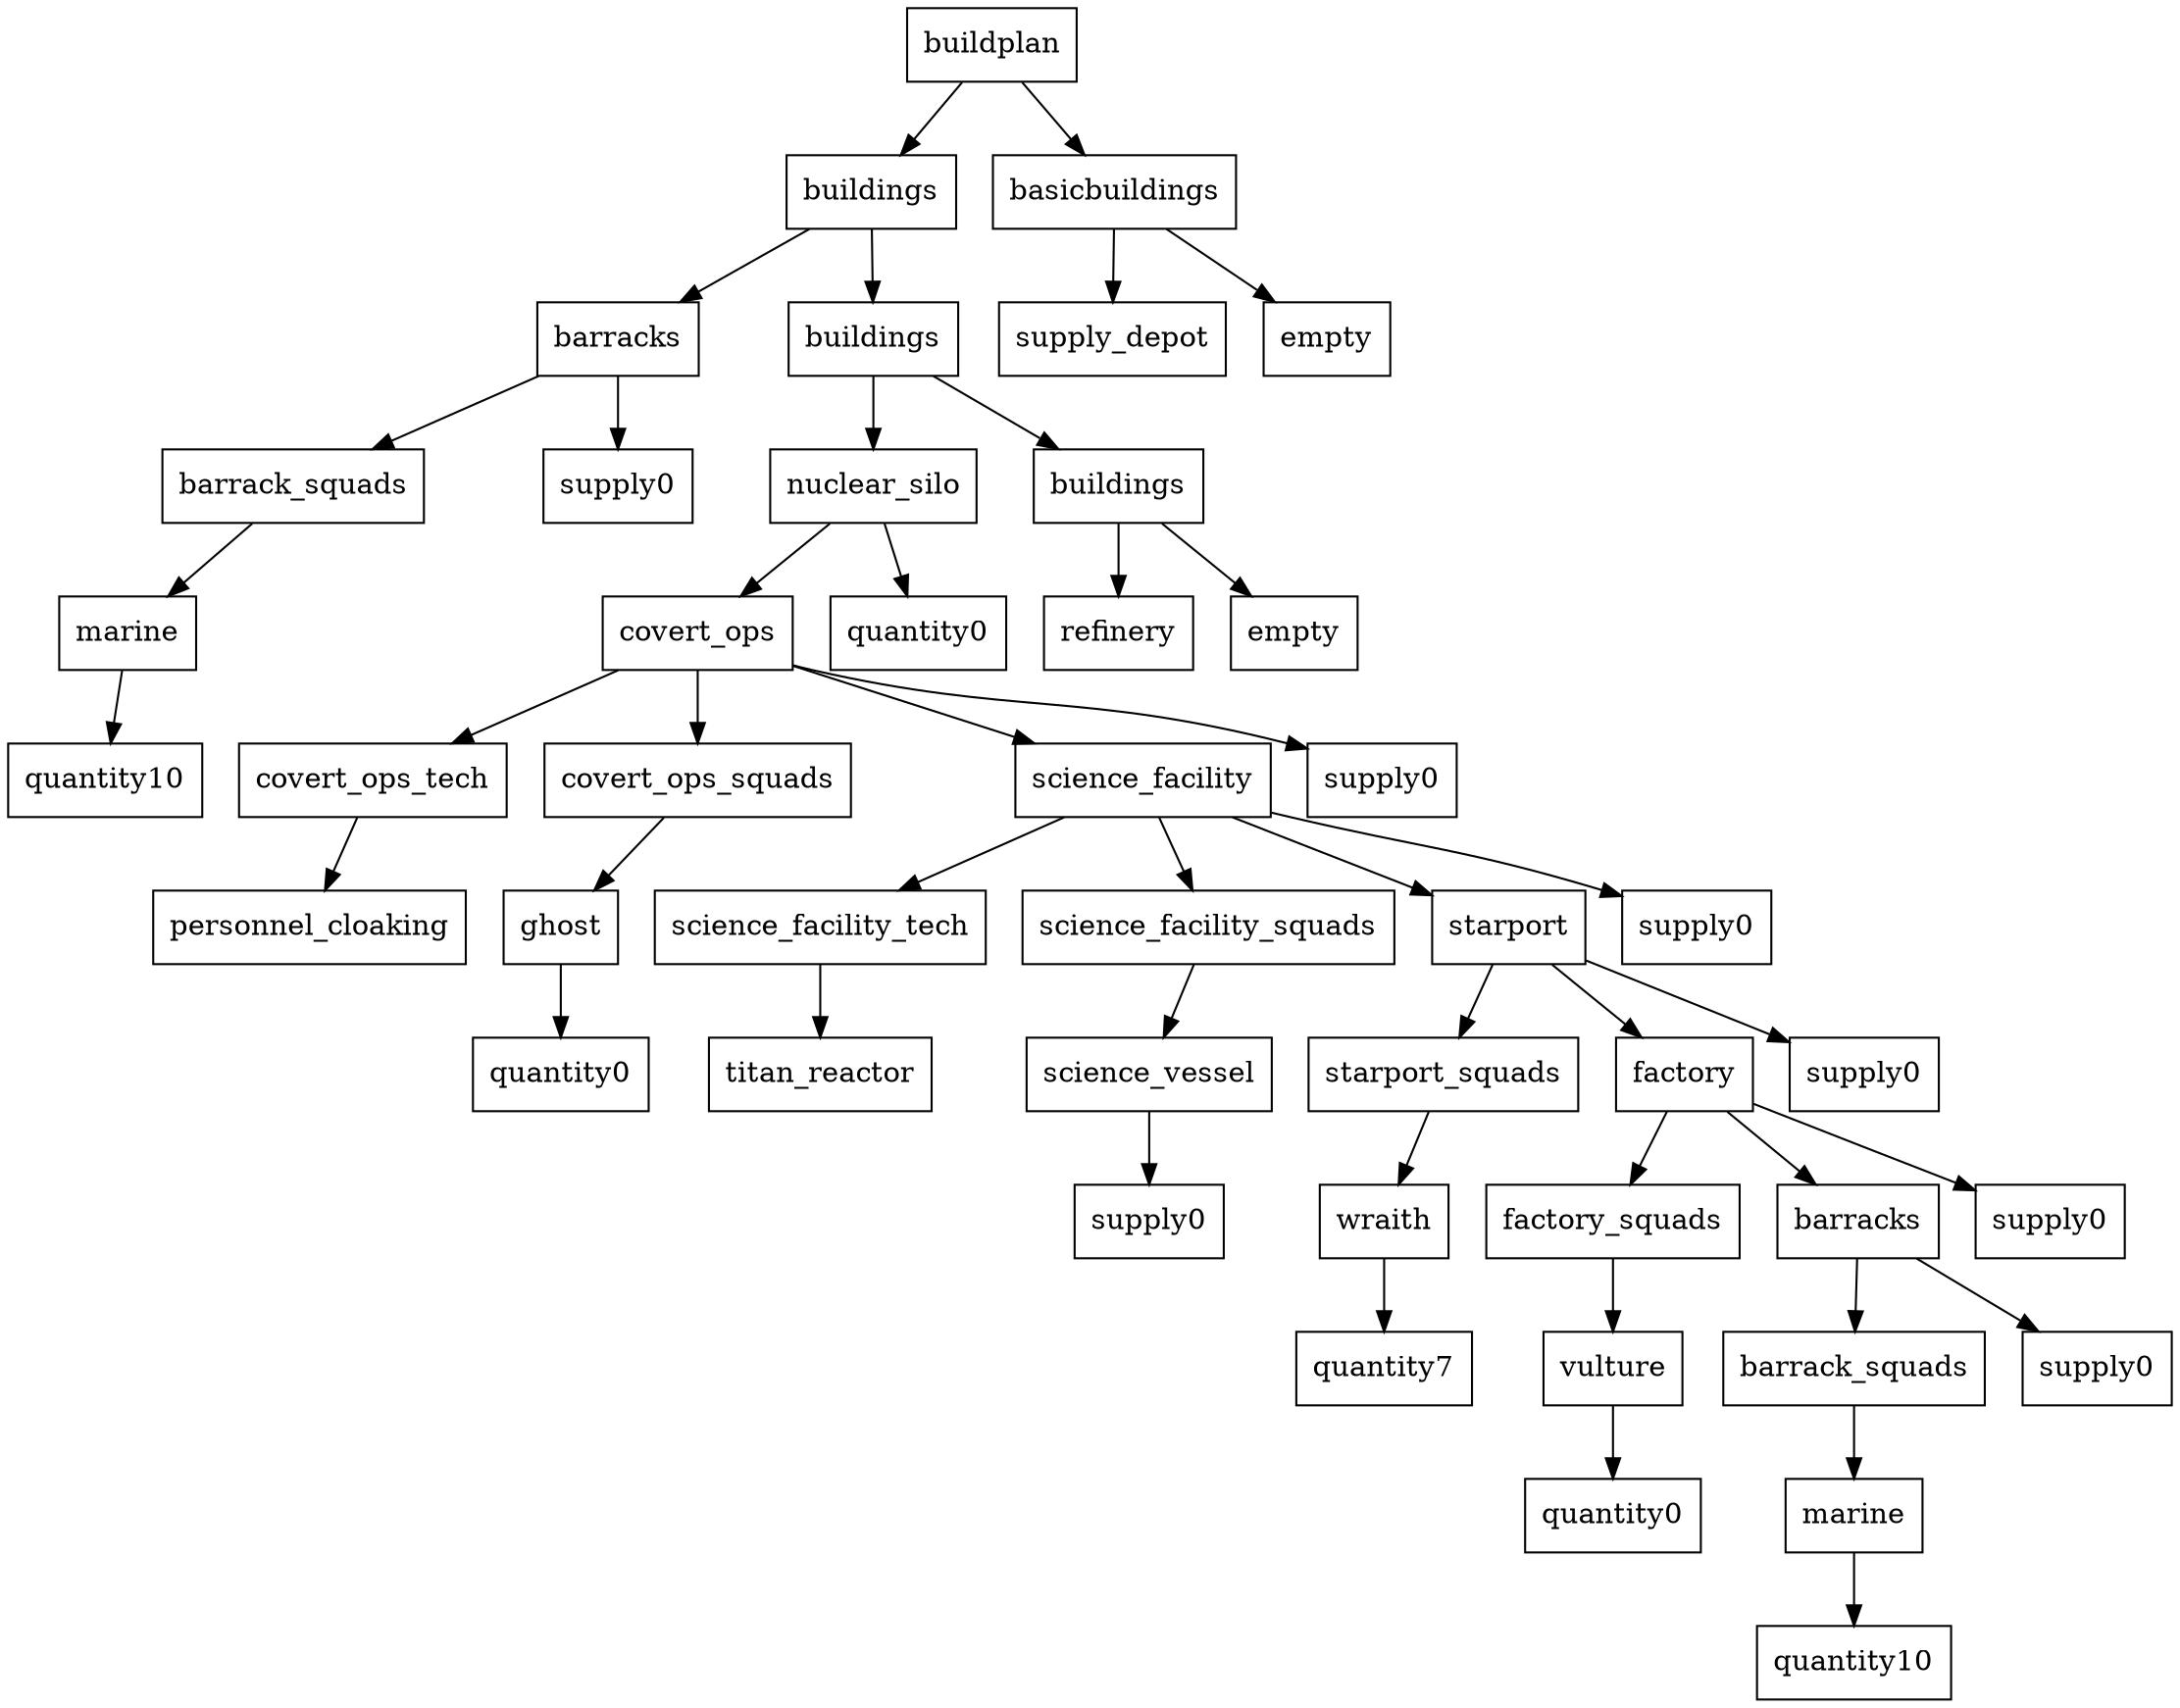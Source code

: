 digraph g {
graph [ordering=out];
node [shape=rectangle];
n[label = "buildplan"];
n0[label = "buildings"];
n00[label = "barracks"];
n000[label = "barrack_squads"];
n0000[label = "marine"];
n00000[label = "quantity10"];
n0000 -> n00000;
n000 -> n0000;
n00 -> n000;
n001[label = "supply0"];
n00 -> n001;
n0 -> n00;
n01[label = "buildings"];
n010[label = "nuclear_silo"];
n0100[label = "covert_ops"];
n01000[label = "covert_ops_tech"];
n010000[label = "personnel_cloaking"];
n01000 -> n010000;
n0100 -> n01000;
n01001[label = "covert_ops_squads"];
n010010[label = "ghost"];
n0100100[label = "quantity0"];
n010010 -> n0100100;
n01001 -> n010010;
n0100 -> n01001;
n01002[label = "science_facility"];
n010020[label = "science_facility_tech"];
n0100200[label = "titan_reactor"];
n010020 -> n0100200;
n01002 -> n010020;
n010021[label = "science_facility_squads"];
n0100210[label = "science_vessel"];
n01002100[label = "supply0"];
n0100210 -> n01002100;
n010021 -> n0100210;
n01002 -> n010021;
n010022[label = "starport"];
n0100220[label = "starport_squads"];
n01002200[label = "wraith"];
n010022000[label = "quantity7"];
n01002200 -> n010022000;
n0100220 -> n01002200;
n010022 -> n0100220;
n0100221[label = "factory"];
n01002210[label = "factory_squads"];
n010022100[label = "vulture"];
n0100221000[label = "quantity0"];
n010022100 -> n0100221000;
n01002210 -> n010022100;
n0100221 -> n01002210;
n01002211[label = "barracks"];
n010022110[label = "barrack_squads"];
n0100221100[label = "marine"];
n01002211000[label = "quantity10"];
n0100221100 -> n01002211000;
n010022110 -> n0100221100;
n01002211 -> n010022110;
n010022111[label = "supply0"];
n01002211 -> n010022111;
n0100221 -> n01002211;
n01002212[label = "supply0"];
n0100221 -> n01002212;
n010022 -> n0100221;
n0100222[label = "supply0"];
n010022 -> n0100222;
n01002 -> n010022;
n010023[label = "supply0"];
n01002 -> n010023;
n0100 -> n01002;
n01003[label = "supply0"];
n0100 -> n01003;
n010 -> n0100;
n0101[label = "quantity0"];
n010 -> n0101;
n01 -> n010;
n011[label = "buildings"];
n0110[label = "refinery"];
n011 -> n0110;
n0111[label = "empty"];
n011 -> n0111;
n01 -> n011;
n0 -> n01;
n -> n0;
n1[label = "basicbuildings"];
n10[label = "supply_depot"];
n1 -> n10;
n11[label = "empty"];
n1 -> n11;
n -> n1;
}

